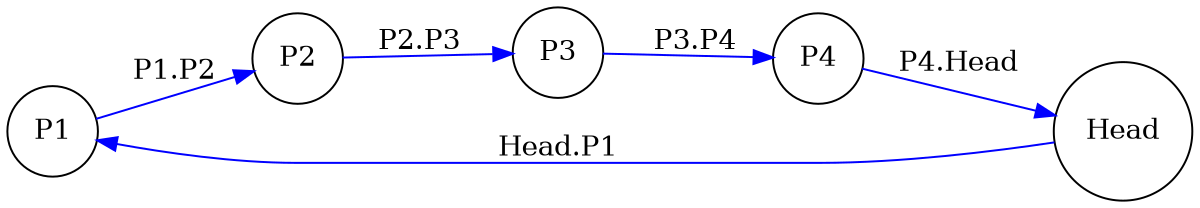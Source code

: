 digraph ring5 {
	rankdir=LR;
	size="8,5" 
	node [shape = circle];
P1 -> P2 [ label = "P1.P2" color = "blue"  ] ;
P2 -> P3 [ label = "P2.P3" color = "blue"  ] ;
Head -> P1 [ label = "Head.P1" color = "blue"  ] ;
P3 -> P4 [ label = "P3.P4" color = "blue"  ] ;
P4 -> Head [ label = "P4.Head" color = "blue"  ] ;
}
